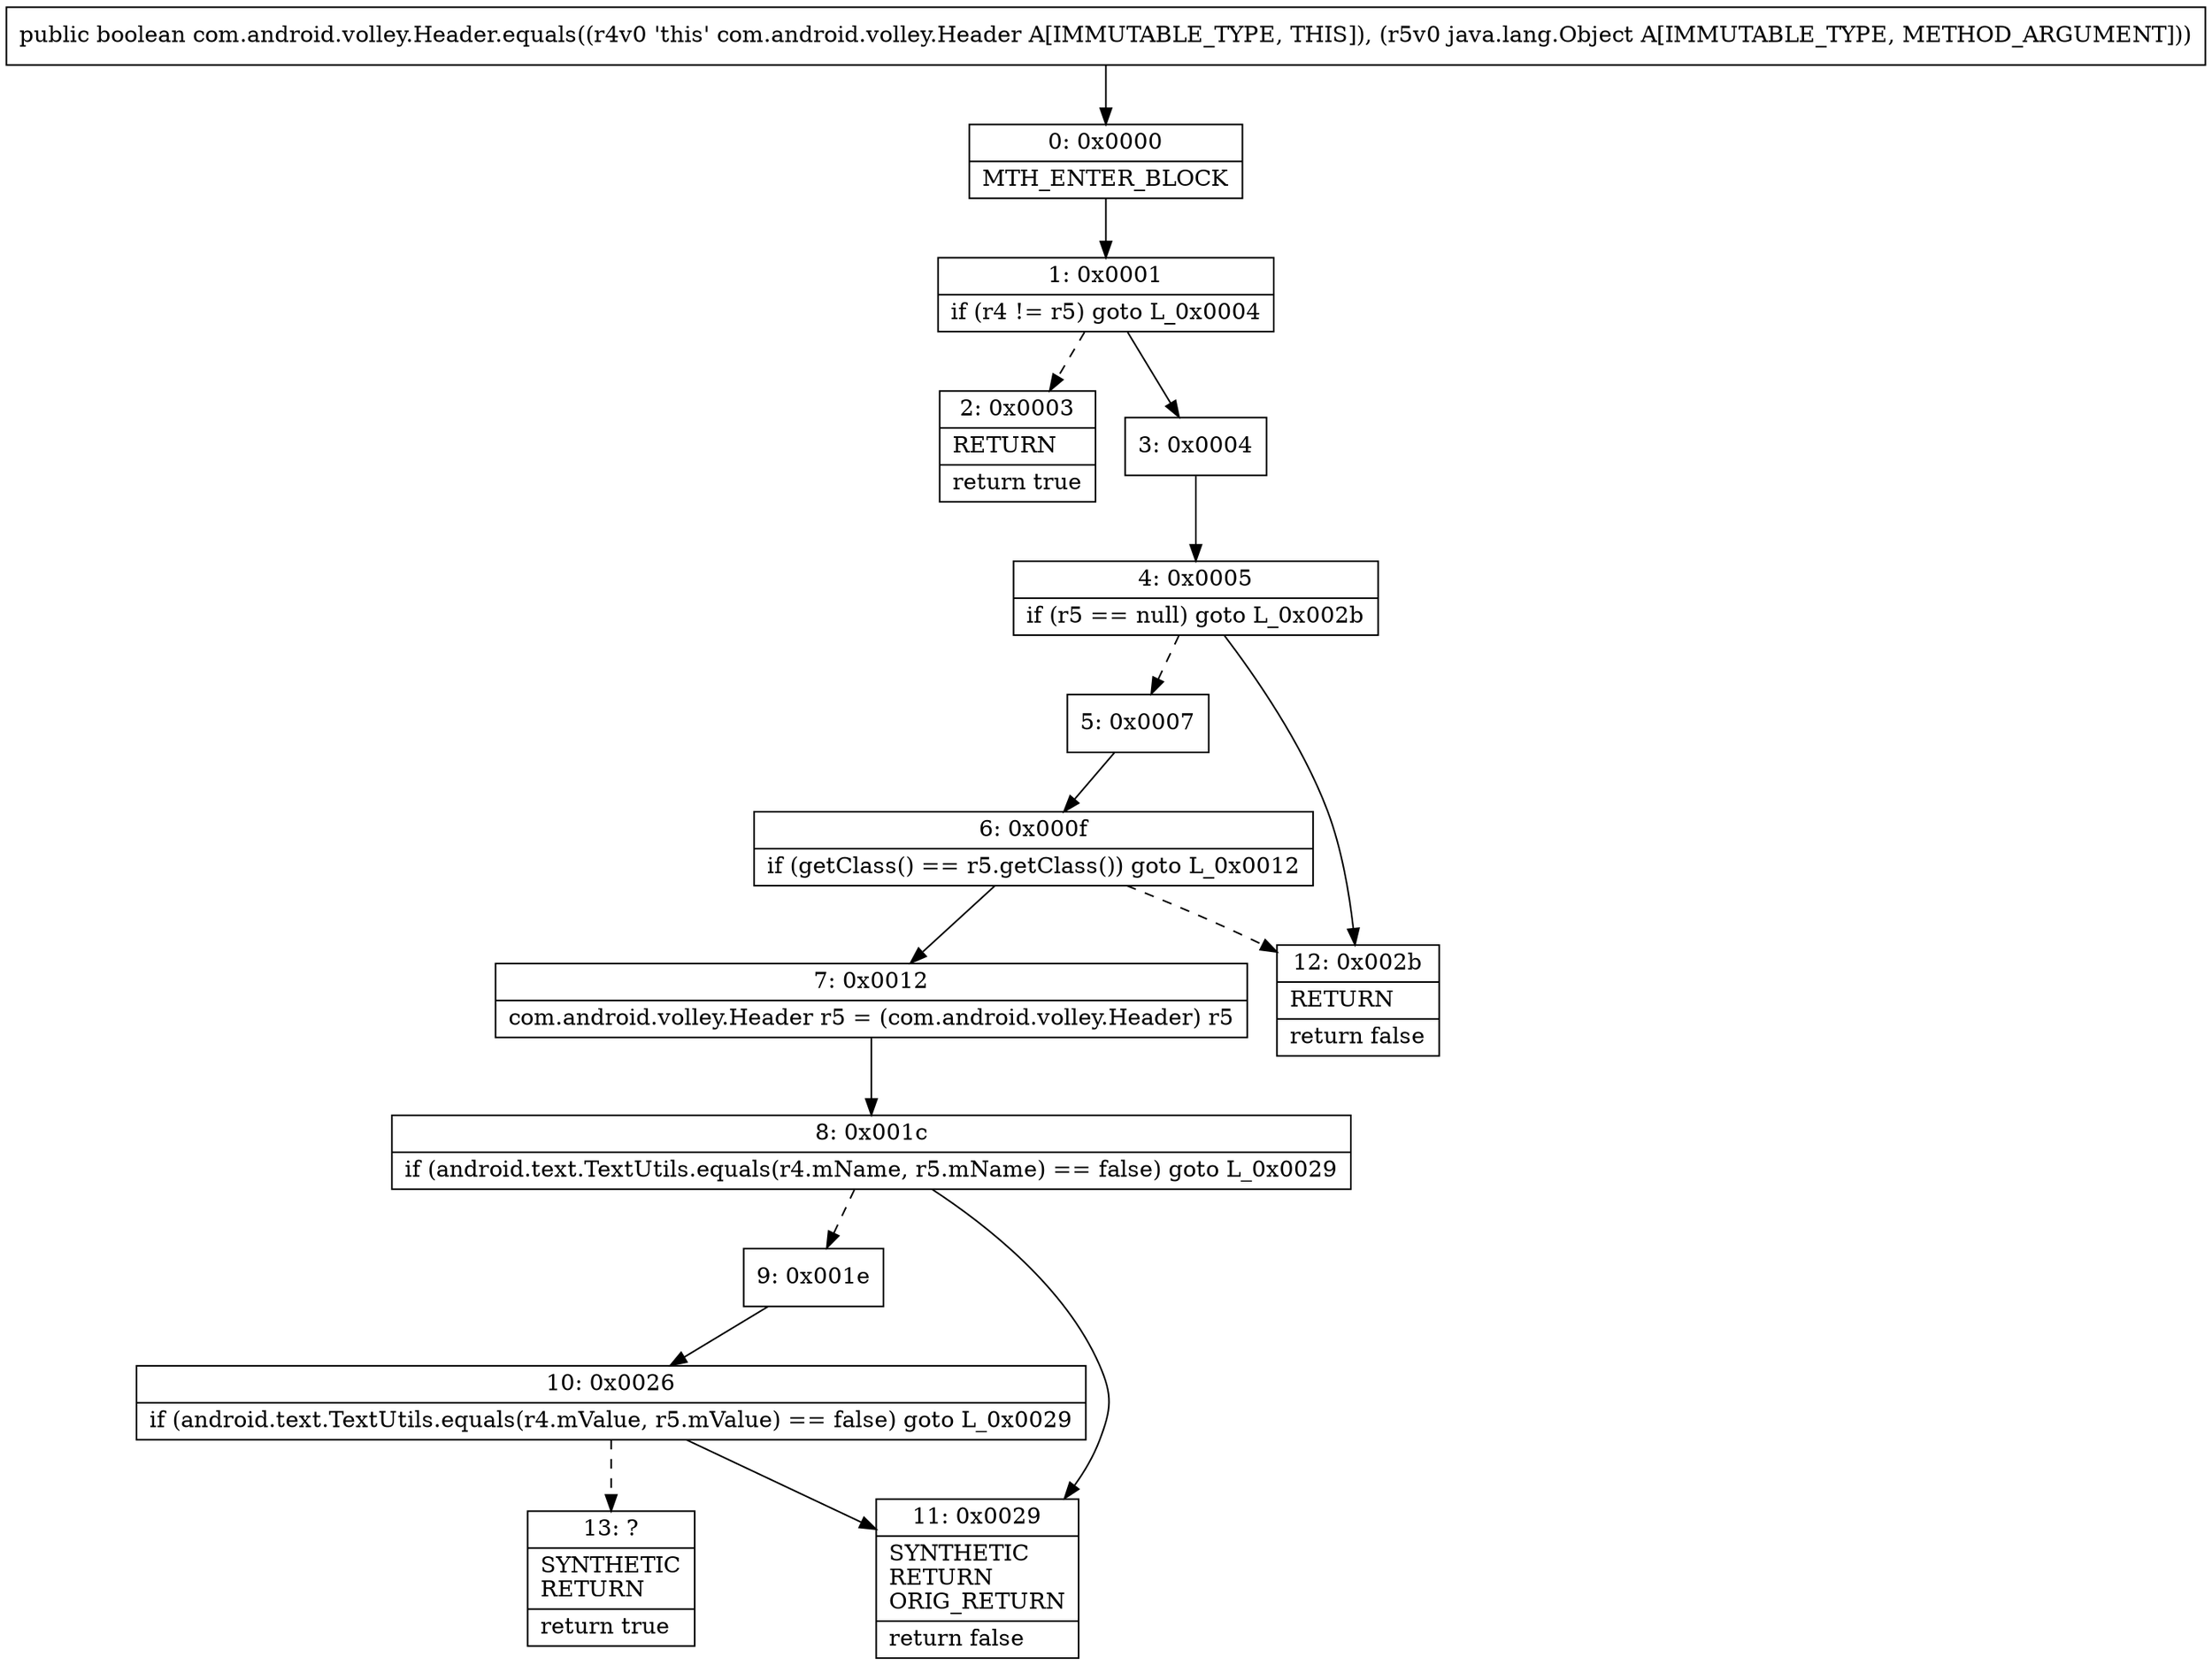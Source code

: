 digraph "CFG forcom.android.volley.Header.equals(Ljava\/lang\/Object;)Z" {
Node_0 [shape=record,label="{0\:\ 0x0000|MTH_ENTER_BLOCK\l}"];
Node_1 [shape=record,label="{1\:\ 0x0001|if (r4 != r5) goto L_0x0004\l}"];
Node_2 [shape=record,label="{2\:\ 0x0003|RETURN\l|return true\l}"];
Node_3 [shape=record,label="{3\:\ 0x0004}"];
Node_4 [shape=record,label="{4\:\ 0x0005|if (r5 == null) goto L_0x002b\l}"];
Node_5 [shape=record,label="{5\:\ 0x0007}"];
Node_6 [shape=record,label="{6\:\ 0x000f|if (getClass() == r5.getClass()) goto L_0x0012\l}"];
Node_7 [shape=record,label="{7\:\ 0x0012|com.android.volley.Header r5 = (com.android.volley.Header) r5\l}"];
Node_8 [shape=record,label="{8\:\ 0x001c|if (android.text.TextUtils.equals(r4.mName, r5.mName) == false) goto L_0x0029\l}"];
Node_9 [shape=record,label="{9\:\ 0x001e}"];
Node_10 [shape=record,label="{10\:\ 0x0026|if (android.text.TextUtils.equals(r4.mValue, r5.mValue) == false) goto L_0x0029\l}"];
Node_11 [shape=record,label="{11\:\ 0x0029|SYNTHETIC\lRETURN\lORIG_RETURN\l|return false\l}"];
Node_12 [shape=record,label="{12\:\ 0x002b|RETURN\l|return false\l}"];
Node_13 [shape=record,label="{13\:\ ?|SYNTHETIC\lRETURN\l|return true\l}"];
MethodNode[shape=record,label="{public boolean com.android.volley.Header.equals((r4v0 'this' com.android.volley.Header A[IMMUTABLE_TYPE, THIS]), (r5v0 java.lang.Object A[IMMUTABLE_TYPE, METHOD_ARGUMENT])) }"];
MethodNode -> Node_0;
Node_0 -> Node_1;
Node_1 -> Node_2[style=dashed];
Node_1 -> Node_3;
Node_3 -> Node_4;
Node_4 -> Node_5[style=dashed];
Node_4 -> Node_12;
Node_5 -> Node_6;
Node_6 -> Node_7;
Node_6 -> Node_12[style=dashed];
Node_7 -> Node_8;
Node_8 -> Node_9[style=dashed];
Node_8 -> Node_11;
Node_9 -> Node_10;
Node_10 -> Node_11;
Node_10 -> Node_13[style=dashed];
}

